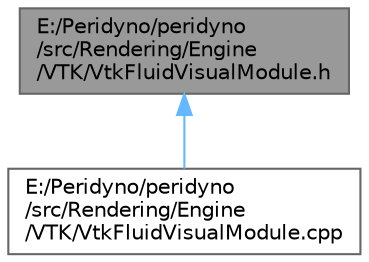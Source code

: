 digraph "E:/Peridyno/peridyno/src/Rendering/Engine/VTK/VtkFluidVisualModule.h"
{
 // LATEX_PDF_SIZE
  bgcolor="transparent";
  edge [fontname=Helvetica,fontsize=10,labelfontname=Helvetica,labelfontsize=10];
  node [fontname=Helvetica,fontsize=10,shape=box,height=0.2,width=0.4];
  Node1 [id="Node000001",label="E:/Peridyno/peridyno\l/src/Rendering/Engine\l/VTK/VtkFluidVisualModule.h",height=0.2,width=0.4,color="gray40", fillcolor="grey60", style="filled", fontcolor="black",tooltip=" "];
  Node1 -> Node2 [id="edge1_Node000001_Node000002",dir="back",color="steelblue1",style="solid",tooltip=" "];
  Node2 [id="Node000002",label="E:/Peridyno/peridyno\l/src/Rendering/Engine\l/VTK/VtkFluidVisualModule.cpp",height=0.2,width=0.4,color="grey40", fillcolor="white", style="filled",URL="$_vtk_fluid_visual_module_8cpp.html",tooltip=" "];
}
